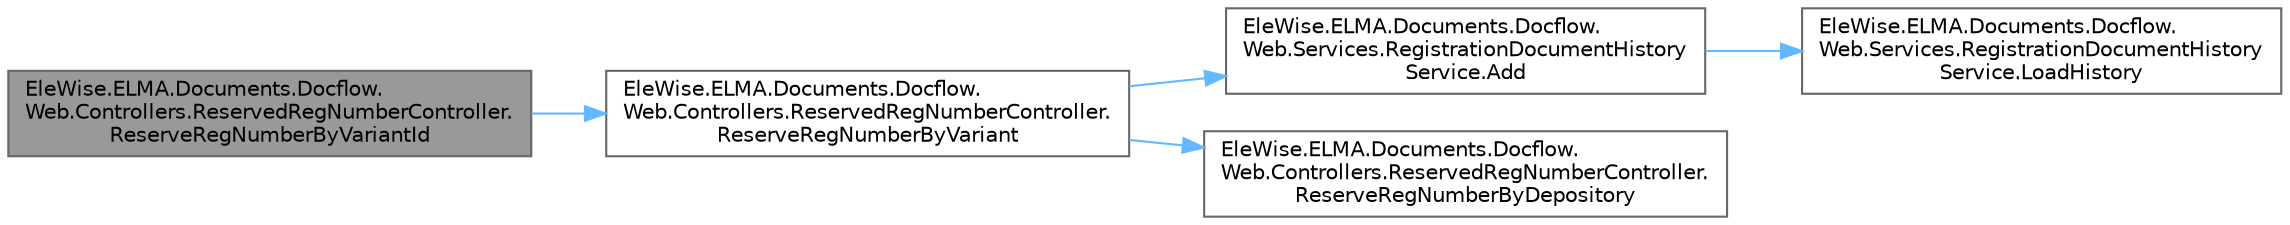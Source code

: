 digraph "EleWise.ELMA.Documents.Docflow.Web.Controllers.ReservedRegNumberController.ReserveRegNumberByVariantId"
{
 // LATEX_PDF_SIZE
  bgcolor="transparent";
  edge [fontname=Helvetica,fontsize=10,labelfontname=Helvetica,labelfontsize=10];
  node [fontname=Helvetica,fontsize=10,shape=box,height=0.2,width=0.4];
  rankdir="LR";
  Node1 [id="Node000001",label="EleWise.ELMA.Documents.Docflow.\lWeb.Controllers.ReservedRegNumberController.\lReserveRegNumberByVariantId",height=0.2,width=0.4,color="gray40", fillcolor="grey60", style="filled", fontcolor="black",tooltip="Зарегистрировать номер по Id варианта регистрации"];
  Node1 -> Node2 [id="edge1_Node000001_Node000002",color="steelblue1",style="solid",tooltip=" "];
  Node2 [id="Node000002",label="EleWise.ELMA.Documents.Docflow.\lWeb.Controllers.ReservedRegNumberController.\lReserveRegNumberByVariant",height=0.2,width=0.4,color="grey40", fillcolor="white", style="filled",URL="$class_ele_wise_1_1_e_l_m_a_1_1_documents_1_1_docflow_1_1_web_1_1_controllers_1_1_reserved_reg_number_controller.html#a4946ec2d9023adb67ede14fff2a7a2d5",tooltip="Резервирование номера по варианту регистрации"];
  Node2 -> Node3 [id="edge2_Node000002_Node000003",color="steelblue1",style="solid",tooltip=" "];
  Node3 [id="Node000003",label="EleWise.ELMA.Documents.Docflow.\lWeb.Services.RegistrationDocumentHistory\lService.Add",height=0.2,width=0.4,color="grey40", fillcolor="white", style="filled",URL="$class_ele_wise_1_1_e_l_m_a_1_1_documents_1_1_docflow_1_1_web_1_1_services_1_1_registration_document_history_service.html#a79a9a5579c85e86867dc93b249857603",tooltip="Добавить в историю тип"];
  Node3 -> Node4 [id="edge3_Node000003_Node000004",color="steelblue1",style="solid",tooltip=" "];
  Node4 [id="Node000004",label="EleWise.ELMA.Documents.Docflow.\lWeb.Services.RegistrationDocumentHistory\lService.LoadHistory",height=0.2,width=0.4,color="grey40", fillcolor="white", style="filled",URL="$class_ele_wise_1_1_e_l_m_a_1_1_documents_1_1_docflow_1_1_web_1_1_services_1_1_registration_document_history_service.html#a2f5d0447c954c4e2d74b1dfbf9677385",tooltip=" "];
  Node2 -> Node5 [id="edge4_Node000002_Node000005",color="steelblue1",style="solid",tooltip=" "];
  Node5 [id="Node000005",label="EleWise.ELMA.Documents.Docflow.\lWeb.Controllers.ReservedRegNumberController.\lReserveRegNumberByDepository",height=0.2,width=0.4,color="grey40", fillcolor="white", style="filled",URL="$class_ele_wise_1_1_e_l_m_a_1_1_documents_1_1_docflow_1_1_web_1_1_controllers_1_1_reserved_reg_number_controller.html#a64b7e9d4dc096c686cf85fd0b75ca8ab",tooltip="Резервирование номера по делу"];
}
